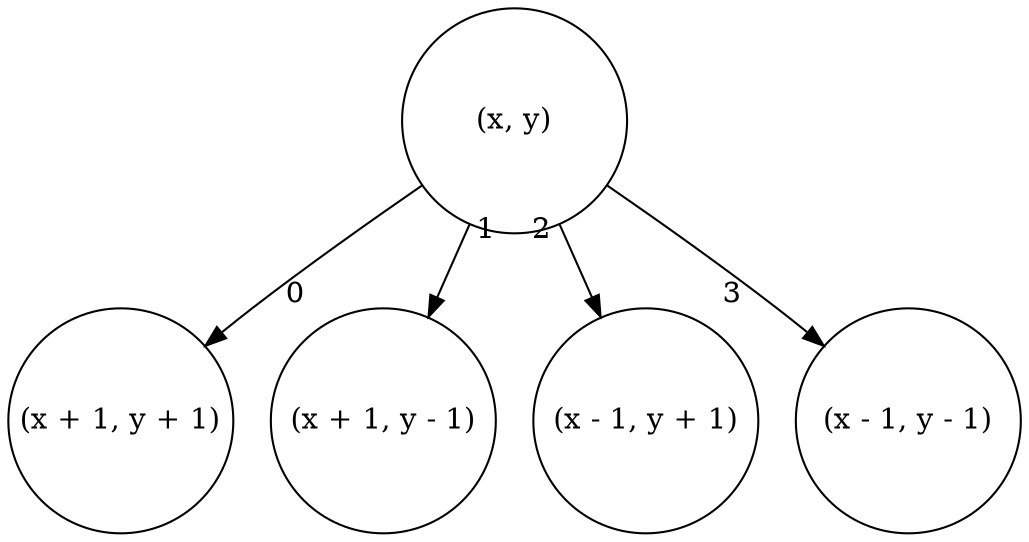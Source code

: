 digraph {
	4 [pos="0,0!" label="(x, y)" width=1.5 height=1.5 fixedsize=True]
	0 [pos="2,2!" label="(x + 1, y + 1)" width=1.5 height=1.5 fixedsize=True]
	1 [pos="2,-2!" label="(x + 1, y - 1)" width=1.5 height=1.5 fixedsize=True]
	2 [pos="-2,2!" label="(x - 1, y + 1)" width=1.5 height=1.5 fixedsize=True]
	3 [pos="-2,-2!" label="(x - 1, y - 1)" width=1.5 height=1.5 fixedsize=True]

	4 -> 0 [headlabel=0 labeldistance=5 labelangle=-10];
	4 -> 1 [headlabel=1 labeldistance=5 labelangle=-10];
	4 -> 2 [headlabel=2 labeldistance=5 labelangle=10];
	4 -> 3 [headlabel=3 labeldistance=5 labelangle=10];
}
